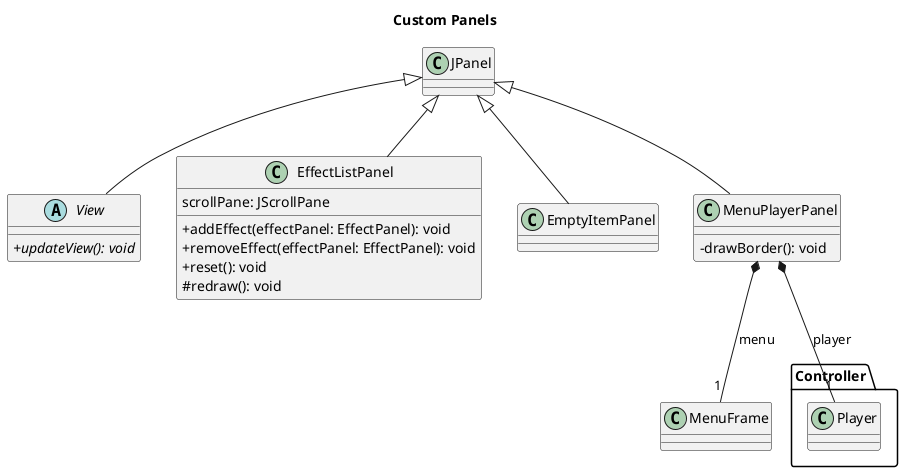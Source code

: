 @startuml Custom_panels
title Custom Panels

skinparam classAttributeIconSize 0

package Controller{
    class Player{}
}

JPanel <|-- View
    abstract class View{
        + {abstract} updateView(): void
    }
    JPanel <|-- EffectListPanel
    class EffectListPanel{
        scrollPane: JScrollPane
        + addEffect(effectPanel: EffectPanel): void
        + removeEffect(effectPanel: EffectPanel): void
        + reset(): void
        # redraw(): void
    }
    JPanel <|-- EmptyItemPanel
    class EmptyItemPanel{}

    JPanel <|-- MenuPlayerPanel
    MenuPlayerPanel *--"1" Player: player
    MenuPlayerPanel *--"1" MenuFrame: menu
    class MenuPlayerPanel{
        - drawBorder(): void
    }







@enduml